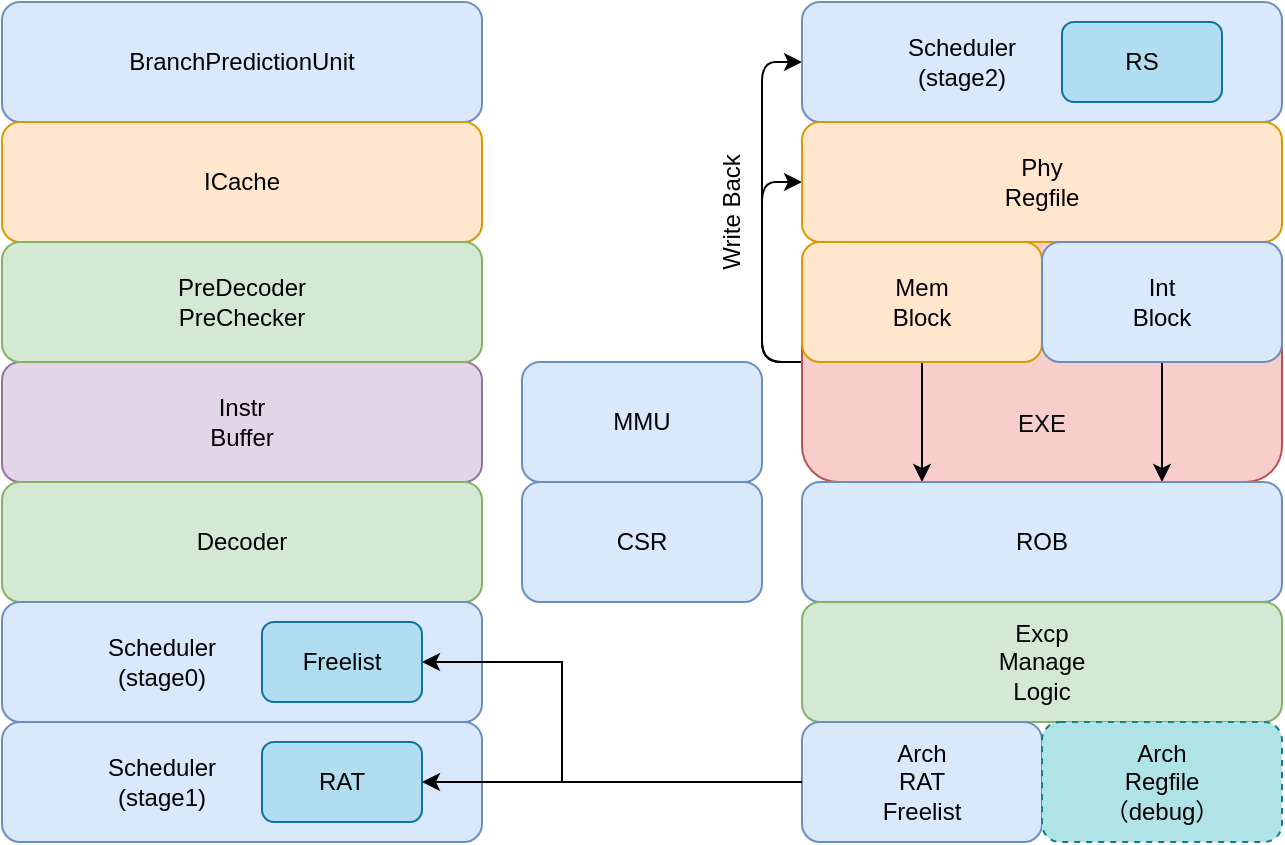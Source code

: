 <mxfile version="24.1.0" type="device">
  <diagram name="第 1 页" id="ublnEDw5Sv28Dn_5G-hy">
    <mxGraphModel dx="893" dy="524" grid="1" gridSize="10" guides="1" tooltips="1" connect="1" arrows="1" fold="1" page="1" pageScale="1" pageWidth="827" pageHeight="1169" math="0" shadow="0">
      <root>
        <mxCell id="0" />
        <mxCell id="1" parent="0" />
        <mxCell id="GIkkizemVKNsBk6xvGax-1" style="edgeStyle=orthogonalEdgeStyle;rounded=1;orthogonalLoop=1;jettySize=auto;html=1;exitX=0;exitY=0.5;exitDx=0;exitDy=0;entryX=0;entryY=0.5;entryDx=0;entryDy=0;" edge="1" parent="1" source="GIkkizemVKNsBk6xvGax-3" target="GIkkizemVKNsBk6xvGax-11">
          <mxGeometry relative="1" as="geometry" />
        </mxCell>
        <mxCell id="GIkkizemVKNsBk6xvGax-2" style="edgeStyle=orthogonalEdgeStyle;rounded=1;orthogonalLoop=1;jettySize=auto;html=1;exitX=0;exitY=0.5;exitDx=0;exitDy=0;entryX=0;entryY=0.5;entryDx=0;entryDy=0;" edge="1" parent="1" source="GIkkizemVKNsBk6xvGax-3" target="GIkkizemVKNsBk6xvGax-10">
          <mxGeometry relative="1" as="geometry" />
        </mxCell>
        <mxCell id="GIkkizemVKNsBk6xvGax-3" value="EXE" style="rounded=1;whiteSpace=wrap;html=1;fillColor=#f8cecc;strokeColor=#b85450;verticalAlign=bottom;spacingBottom=20;" vertex="1" parent="1">
          <mxGeometry x="510" y="320" width="240" height="120" as="geometry" />
        </mxCell>
        <mxCell id="GIkkizemVKNsBk6xvGax-4" value="BranchPredictionUnit" style="rounded=1;whiteSpace=wrap;html=1;fillColor=#dae8fc;strokeColor=#6c8ebf;" vertex="1" parent="1">
          <mxGeometry x="110" y="200" width="240" height="60" as="geometry" />
        </mxCell>
        <mxCell id="GIkkizemVKNsBk6xvGax-6" value="ICache" style="rounded=1;whiteSpace=wrap;html=1;fillColor=#ffe6cc;strokeColor=#d79b00;" vertex="1" parent="1">
          <mxGeometry x="110" y="260" width="240" height="60" as="geometry" />
        </mxCell>
        <mxCell id="GIkkizemVKNsBk6xvGax-7" value="Instr&lt;div&gt;Buffer&lt;/div&gt;" style="rounded=1;whiteSpace=wrap;html=1;fillColor=#e1d5e7;strokeColor=#9673a6;" vertex="1" parent="1">
          <mxGeometry x="110" y="380" width="240" height="60" as="geometry" />
        </mxCell>
        <mxCell id="GIkkizemVKNsBk6xvGax-8" value="Decoder" style="rounded=1;whiteSpace=wrap;html=1;fillColor=#d5e8d4;strokeColor=#82b366;" vertex="1" parent="1">
          <mxGeometry x="110" y="440" width="240" height="60" as="geometry" />
        </mxCell>
        <mxCell id="GIkkizemVKNsBk6xvGax-9" value="Scheduler&lt;div&gt;(stage0)&lt;/div&gt;" style="rounded=1;whiteSpace=wrap;html=1;fillColor=#dae8fc;strokeColor=#6c8ebf;spacingBottom=0;spacingRight=80;" vertex="1" parent="1">
          <mxGeometry x="110" y="500" width="240" height="60" as="geometry" />
        </mxCell>
        <mxCell id="GIkkizemVKNsBk6xvGax-10" value="Scheduler&lt;div&gt;(stage2)&lt;/div&gt;" style="rounded=1;whiteSpace=wrap;html=1;fillColor=#dae8fc;strokeColor=#6c8ebf;spacingRight=80;" vertex="1" parent="1">
          <mxGeometry x="510" y="200" width="240" height="60" as="geometry" />
        </mxCell>
        <mxCell id="GIkkizemVKNsBk6xvGax-11" value="&lt;div&gt;Phy&lt;/div&gt;Regfile" style="rounded=1;whiteSpace=wrap;html=1;fillColor=#ffe6cc;strokeColor=#d79b00;" vertex="1" parent="1">
          <mxGeometry x="510" y="260" width="240" height="60" as="geometry" />
        </mxCell>
        <mxCell id="GIkkizemVKNsBk6xvGax-12" style="edgeStyle=orthogonalEdgeStyle;rounded=1;orthogonalLoop=1;jettySize=auto;html=1;exitX=0.5;exitY=1;exitDx=0;exitDy=0;entryX=0.25;entryY=0;entryDx=0;entryDy=0;" edge="1" parent="1" source="GIkkizemVKNsBk6xvGax-13" target="GIkkizemVKNsBk6xvGax-16">
          <mxGeometry relative="1" as="geometry">
            <mxPoint x="570" y="430" as="targetPoint" />
          </mxGeometry>
        </mxCell>
        <mxCell id="GIkkizemVKNsBk6xvGax-13" value="Mem&lt;div&gt;Block&lt;/div&gt;" style="rounded=1;whiteSpace=wrap;html=1;fillColor=#ffe6cc;strokeColor=#d79b00;" vertex="1" parent="1">
          <mxGeometry x="510" y="320" width="120" height="60" as="geometry" />
        </mxCell>
        <mxCell id="GIkkizemVKNsBk6xvGax-14" style="edgeStyle=orthogonalEdgeStyle;rounded=1;orthogonalLoop=1;jettySize=auto;html=1;exitX=0.5;exitY=1;exitDx=0;exitDy=0;entryX=0.75;entryY=0;entryDx=0;entryDy=0;" edge="1" parent="1" source="GIkkizemVKNsBk6xvGax-15" target="GIkkizemVKNsBk6xvGax-16">
          <mxGeometry relative="1" as="geometry">
            <mxPoint x="690" y="430" as="targetPoint" />
          </mxGeometry>
        </mxCell>
        <mxCell id="GIkkizemVKNsBk6xvGax-15" value="Int&lt;div&gt;Block&lt;/div&gt;" style="rounded=1;whiteSpace=wrap;html=1;fillColor=#dae8fc;strokeColor=#6c8ebf;" vertex="1" parent="1">
          <mxGeometry x="630" y="320" width="120" height="60" as="geometry" />
        </mxCell>
        <mxCell id="GIkkizemVKNsBk6xvGax-16" value="ROB" style="rounded=1;whiteSpace=wrap;html=1;fillColor=#dae8fc;strokeColor=#6c8ebf;" vertex="1" parent="1">
          <mxGeometry x="510" y="440" width="240" height="60" as="geometry" />
        </mxCell>
        <mxCell id="GIkkizemVKNsBk6xvGax-18" value="Excp&lt;div&gt;Manage&lt;br&gt;&lt;div&gt;Logic&lt;/div&gt;&lt;/div&gt;" style="rounded=1;whiteSpace=wrap;html=1;fillColor=#d5e8d4;strokeColor=#82b366;" vertex="1" parent="1">
          <mxGeometry x="510" y="500" width="240" height="60" as="geometry" />
        </mxCell>
        <mxCell id="GIkkizemVKNsBk6xvGax-41" style="edgeStyle=orthogonalEdgeStyle;rounded=0;orthogonalLoop=1;jettySize=auto;html=1;exitX=0;exitY=0.5;exitDx=0;exitDy=0;entryX=1;entryY=0.5;entryDx=0;entryDy=0;" edge="1" parent="1" source="GIkkizemVKNsBk6xvGax-20" target="GIkkizemVKNsBk6xvGax-29">
          <mxGeometry relative="1" as="geometry">
            <Array as="points">
              <mxPoint x="390" y="590" />
              <mxPoint x="390" y="530" />
            </Array>
          </mxGeometry>
        </mxCell>
        <mxCell id="GIkkizemVKNsBk6xvGax-20" value="Arch&lt;div&gt;RAT&lt;/div&gt;&lt;div&gt;Freelist&lt;/div&gt;" style="rounded=1;whiteSpace=wrap;html=1;fillColor=#dae8fc;strokeColor=#6c8ebf;" vertex="1" parent="1">
          <mxGeometry x="510" y="560" width="120" height="60" as="geometry" />
        </mxCell>
        <mxCell id="GIkkizemVKNsBk6xvGax-21" value="Arch&lt;div&gt;Regfile&lt;/div&gt;&lt;div&gt;（debug）&lt;/div&gt;" style="rounded=1;whiteSpace=wrap;html=1;fillColor=#b0e3e6;strokeColor=#0e8088;dashed=1;" vertex="1" parent="1">
          <mxGeometry x="630" y="560" width="120" height="60" as="geometry" />
        </mxCell>
        <mxCell id="GIkkizemVKNsBk6xvGax-22" value="PreDecoder&lt;div&gt;PreChecker&lt;/div&gt;" style="rounded=1;whiteSpace=wrap;html=1;fillColor=#d5e8d4;strokeColor=#82b366;" vertex="1" parent="1">
          <mxGeometry x="110" y="320" width="240" height="60" as="geometry" />
        </mxCell>
        <mxCell id="GIkkizemVKNsBk6xvGax-26" value="Write Back" style="text;html=1;align=center;verticalAlign=middle;whiteSpace=wrap;rounded=0;rotation=-90;" vertex="1" parent="1">
          <mxGeometry x="445" y="290" width="60" height="30" as="geometry" />
        </mxCell>
        <mxCell id="GIkkizemVKNsBk6xvGax-29" value="Freelist" style="rounded=1;whiteSpace=wrap;html=1;fillColor=#b1ddf0;strokeColor=#10739e;" vertex="1" parent="1">
          <mxGeometry x="240" y="510" width="80" height="40" as="geometry" />
        </mxCell>
        <mxCell id="GIkkizemVKNsBk6xvGax-36" value="Scheduler&lt;div&gt;(stage1)&lt;/div&gt;" style="rounded=1;whiteSpace=wrap;html=1;fillColor=#dae8fc;strokeColor=#6c8ebf;spacingRight=80;" vertex="1" parent="1">
          <mxGeometry x="110" y="560" width="240" height="60" as="geometry" />
        </mxCell>
        <mxCell id="GIkkizemVKNsBk6xvGax-37" value="RAT" style="rounded=1;whiteSpace=wrap;html=1;fillColor=#b1ddf0;strokeColor=#10739e;" vertex="1" parent="1">
          <mxGeometry x="240" y="570" width="80" height="40" as="geometry" />
        </mxCell>
        <mxCell id="GIkkizemVKNsBk6xvGax-38" value="RS" style="rounded=1;whiteSpace=wrap;html=1;fillColor=#b1ddf0;strokeColor=#10739e;" vertex="1" parent="1">
          <mxGeometry x="640" y="210" width="80" height="40" as="geometry" />
        </mxCell>
        <mxCell id="GIkkizemVKNsBk6xvGax-42" style="edgeStyle=orthogonalEdgeStyle;rounded=0;orthogonalLoop=1;jettySize=auto;html=1;exitX=0;exitY=0.5;exitDx=0;exitDy=0;entryX=1;entryY=0.5;entryDx=0;entryDy=0;" edge="1" parent="1" source="GIkkizemVKNsBk6xvGax-20" target="GIkkizemVKNsBk6xvGax-37">
          <mxGeometry relative="1" as="geometry" />
        </mxCell>
        <mxCell id="GIkkizemVKNsBk6xvGax-45" value="MMU" style="rounded=1;whiteSpace=wrap;html=1;fillColor=#dae8fc;strokeColor=#6c8ebf;" vertex="1" parent="1">
          <mxGeometry x="370" y="380" width="120" height="60" as="geometry" />
        </mxCell>
        <mxCell id="GIkkizemVKNsBk6xvGax-46" value="CSR" style="rounded=1;whiteSpace=wrap;html=1;fillColor=#dae8fc;strokeColor=#6c8ebf;" vertex="1" parent="1">
          <mxGeometry x="370" y="440" width="120" height="60" as="geometry" />
        </mxCell>
      </root>
    </mxGraphModel>
  </diagram>
</mxfile>
